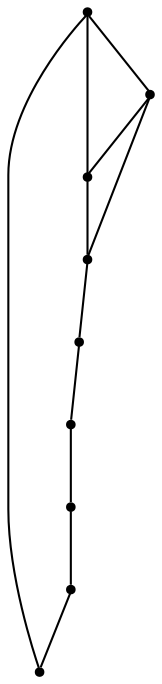 graph {
  node [shape=point,comment="{\"directed\":false,\"doi\":\"10.1007/978-3-662-45803-7_5\",\"figure\":\"5 (2)\"}"]

  v0 [pos="1435.639155244142,955.1367333126259"]
  v1 [pos="1425.8654666844966,1004.0079985535253"]
  v2 [pos="1445.4170429981746,906.2611424829583"]
  v3 [pos="1455.1949307522068,857.3896227956608"]
  v4 [pos="1464.9686193118523,808.5140319659932"]
  v5 [pos="1474.7465070658845,759.6425122786958"]
  v6 [pos="1425.8654666844966,613.0200653784613"]
  v7 [pos="1425.8654666844966,710.7669214490282"]
  v8 [pos="1376.980227108722,661.8956562081288"]

  v0 -- v1 [id="-1",pos="1435.639155244142,955.1367333126259 1425.8654666844966,1004.0079985535253 1425.8654666844966,1004.0079985535253 1425.8654666844966,1004.0079985535253"]
  v8 -- v6 [id="-20",pos="1376.980227108722,661.8956562081288 1425.8654666844966,613.0200653784613 1425.8654666844966,613.0200653784613 1425.8654666844966,613.0200653784613"]
  v8 -- v1 [id="-21",pos="1376.980227108722,661.8956562081288 1425.8654666844966,1004.0079985535253 1425.8654666844966,1004.0079985535253 1425.8654666844966,1004.0079985535253"]
  v7 -- v5 [id="-22",pos="1425.8654666844966,710.7669214490282 1474.7465070658845,759.6425122786958 1474.7465070658845,759.6425122786958 1474.7465070658845,759.6425122786958"]
  v7 -- v8 [id="-23",pos="1425.8654666844966,710.7669214490282 1376.980227108722,661.8956562081288 1376.980227108722,661.8956562081288 1376.980227108722,661.8956562081288"]
  v6 -- v5 [id="-24",pos="1425.8654666844966,613.0200653784613 1474.7465070658845,759.6425122786958 1474.7465070658845,759.6425122786958 1474.7465070658845,759.6425122786958"]
  v6 -- v7 [id="-25",pos="1425.8654666844966,613.0200653784613 1425.8654666844966,710.7669214490282 1425.8654666844966,710.7669214490282 1425.8654666844966,710.7669214490282"]
  v5 -- v4 [id="-26",pos="1474.7465070658845,759.6425122786958 1464.9686193118523,808.5140319659932 1464.9686193118523,808.5140319659932 1464.9686193118523,808.5140319659932"]
  v4 -- v3 [id="-27",pos="1464.9686193118523,808.5140319659932 1455.1949307522068,857.3896227956608 1455.1949307522068,857.3896227956608 1455.1949307522068,857.3896227956608"]
  v3 -- v2 [id="-28",pos="1455.1949307522068,857.3896227956608 1445.4170429981746,906.2611424829583 1445.4170429981746,906.2611424829583 1445.4170429981746,906.2611424829583"]
  v2 -- v0 [id="-29",pos="1445.4170429981746,906.2611424829583 1435.639155244142,955.1367333126259 1435.639155244142,955.1367333126259 1435.639155244142,955.1367333126259"]
}